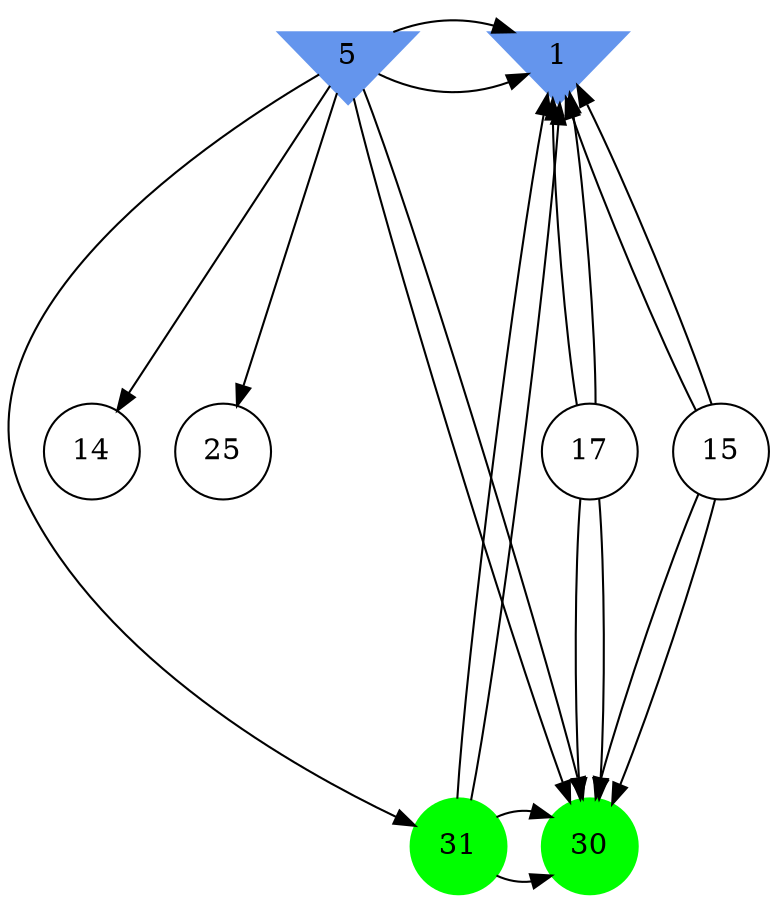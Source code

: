 digraph brain {
	ranksep=2.0;
	1 [shape=invtriangle,style=filled,color=cornflowerblue];
	5 [shape=invtriangle,style=filled,color=cornflowerblue];
	14 [shape=circle,color=black];
	15 [shape=circle,color=black];
	17 [shape=circle,color=black];
	25 [shape=circle,color=black];
	30 [shape=circle,style=filled,color=green];
	31 [shape=circle,style=filled,color=green];
	5	->	25;
	5	->	14;
	5	->	31;
	5	->	30;
	5	->	1;
	17	->	30;
	17	->	1;
	31	->	30;
	31	->	1;
	15	->	30;
	15	->	1;
	5	->	30;
	5	->	1;
	17	->	30;
	17	->	1;
	31	->	30;
	31	->	1;
	15	->	30;
	15	->	1;
	{ rank=same; 1; 5; }
	{ rank=same; 14; 15; 17; 25; }
	{ rank=same; 30; 31; }
}
